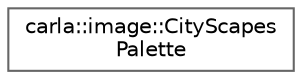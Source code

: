 digraph "类继承关系图"
{
 // INTERACTIVE_SVG=YES
 // LATEX_PDF_SIZE
  bgcolor="transparent";
  edge [fontname=Helvetica,fontsize=10,labelfontname=Helvetica,labelfontsize=10];
  node [fontname=Helvetica,fontsize=10,shape=box,height=0.2,width=0.4];
  rankdir="LR";
  Node0 [id="Node000000",label="carla::image::CityScapes\lPalette",height=0.2,width=0.4,color="grey40", fillcolor="white", style="filled",URL="$dd/d68/classcarla_1_1image_1_1CityScapesPalette.html",tooltip=" "];
}

